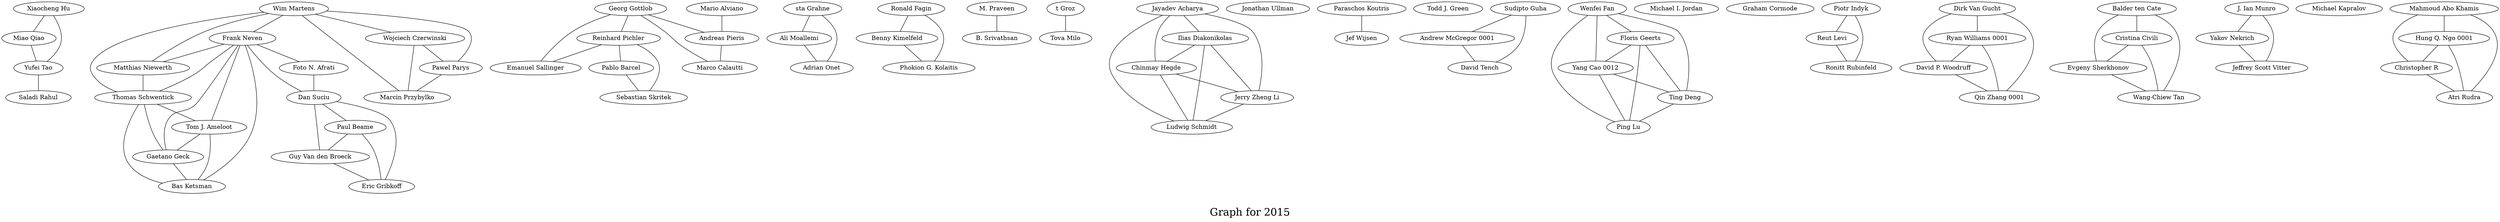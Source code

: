 /*****
Graph for 2015
*****/

graph G {
  graph [splines=true overlap=false]
  node  [shape=ellipse, width=0.3, height=0.3]
  0 [label="Xiaocheng Hu"];
  1 [label="Miao Qiao"];
  2 [label="Yufei Tao"];
  3 [label="Wim Martens"];
  4 [label="Frank Neven"];
  5 [label="Matthias Niewerth"];
  6 [label="Thomas Schwentick"];
  7 [label="Georg Gottlob"];
  8 [label="Reinhard Pichler"];
  9 [label="Emanuel Sallinger"];
  10 [label="Mario Alviano"];
  11 [label="Andreas Pieris"];
  12 [label="sta Grahne"];
  13 [label="Ali Moallemi"];
  14 [label="Adrian Onet"];
  15 [label="Pablo Barcel"];
  16 [label="Sebastian Skritek"];
  17 [label="Foto N. Afrati"];
  18 [label="Dan Suciu"];
  19 [label="Marco Calautti"];
  20 [label="Tom J. Ameloot"];
  21 [label="Gaetano Geck"];
  22 [label="Bas Ketsman"];
  23 [label="Ronald Fagin"];
  24 [label="Benny Kimelfeld"];
  25 [label="Phokion G. Kolaitis"];
  26 [label="Saladi Rahul"];
  27 [label="M. Praveen"];
  28 [label="B. Srivathsan"];
  29 [label="Paul Beame"];
  30 [label="Guy Van den Broeck"];
  31 [label="Eric Gribkoff"];
  32 [label="t Groz"];
  33 [label="Tova Milo"];
  34 [label="Jayadev Acharya"];
  35 [label="Ilias Diakonikolas"];
  36 [label="Chinmay Hegde"];
  37 [label="Jerry Zheng Li"];
  38 [label="Ludwig Schmidt"];
  39 [label="Jonathan Ullman"];
  40 [label="Paraschos Koutris"];
  41 [label="Jef Wijsen"];
  42 [label="Todd J. Green"];
  43 [label="Sudipto Guha"];
  44 [label="Andrew McGregor 0001"];
  45 [label="David Tench"];
  46 [label="Wojciech Czerwinski"];
  47 [label="Pawel Parys"];
  48 [label="Marcin Przybylko"];
  49 [label="Wenfei Fan"];
  50 [label="Floris Geerts"];
  51 [label="Yang Cao 0012"];
  52 [label="Ting Deng"];
  53 [label="Ping Lu"];
  54 [label="Michael I. Jordan"];
  55 [label="Graham Cormode"];
  56 [label="Piotr Indyk"];
  57 [label="Reut Levi"];
  58 [label="Ronitt Rubinfeld"];
  59 [label="Dirk Van Gucht"];
  60 [label="Ryan Williams 0001"];
  61 [label="David P. Woodruff"];
  62 [label="Qin Zhang 0001"];
  63 [label="Balder ten Cate"];
  64 [label="Cristina Civili"];
  65 [label="Evgeny Sherkhonov"];
  66 [label="Wang-Chiew Tan"];
  67 [label="J. Ian Munro"];
  68 [label="Yakov Nekrich"];
  69 [label="Jeffrey Scott Vitter"];
  70 [label="Michael Kapralov"];
  71 [label="Mahmoud Abo Khamis"];
  72 [label="Hung Q. Ngo 0001"];
  73 [label="Christopher R"];
  74 [label="Atri Rudra"];
  0 -- 1;
  0 -- 2;
  1 -- 2;
  2 -- 26;
  3 -- 4;
  3 -- 5;
  3 -- 6;
  3 -- 46;
  3 -- 47;
  3 -- 48;
  4 -- 5;
  4 -- 6;
  4 -- 17;
  4 -- 18;
  4 -- 20;
  4 -- 21;
  4 -- 22;
  5 -- 6;
  6 -- 20;
  6 -- 21;
  6 -- 22;
  7 -- 8;
  7 -- 9;
  7 -- 11;
  7 -- 19;
  8 -- 9;
  8 -- 15;
  8 -- 16;
  10 -- 11;
  11 -- 19;
  12 -- 13;
  12 -- 14;
  13 -- 14;
  15 -- 16;
  17 -- 18;
  18 -- 29;
  18 -- 30;
  18 -- 31;
  20 -- 21;
  20 -- 22;
  21 -- 22;
  23 -- 24;
  23 -- 25;
  24 -- 25;
  27 -- 28;
  29 -- 30;
  29 -- 31;
  30 -- 31;
  32 -- 33;
  34 -- 35;
  34 -- 36;
  34 -- 37;
  34 -- 38;
  35 -- 36;
  35 -- 37;
  35 -- 38;
  36 -- 37;
  36 -- 38;
  37 -- 38;
  40 -- 41;
  43 -- 44;
  43 -- 45;
  44 -- 45;
  46 -- 47;
  46 -- 48;
  47 -- 48;
  49 -- 50;
  49 -- 51;
  49 -- 52;
  49 -- 53;
  50 -- 51;
  50 -- 52;
  50 -- 53;
  51 -- 52;
  51 -- 53;
  52 -- 53;
  56 -- 57;
  56 -- 58;
  57 -- 58;
  59 -- 60;
  59 -- 61;
  59 -- 62;
  60 -- 61;
  60 -- 62;
  61 -- 62;
  63 -- 64;
  63 -- 65;
  63 -- 66;
  64 -- 65;
  64 -- 66;
  65 -- 66;
  67 -- 68;
  67 -- 69;
  68 -- 69;
  71 -- 72;
  71 -- 73;
  71 -- 74;
  72 -- 73;
  72 -- 74;
  73 -- 74;
  label = "\nGraph for 2015\n";  fontsize=24;
}
